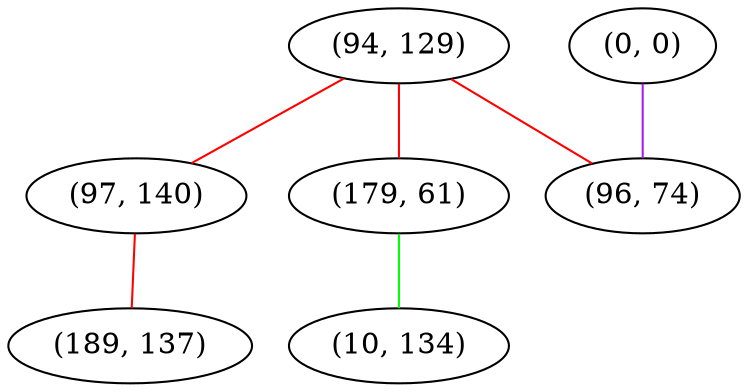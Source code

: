 graph "" {
"(94, 129)";
"(0, 0)";
"(97, 140)";
"(179, 61)";
"(189, 137)";
"(10, 134)";
"(96, 74)";
"(94, 129)" -- "(96, 74)"  [color=red, key=0, weight=1];
"(94, 129)" -- "(97, 140)"  [color=red, key=0, weight=1];
"(94, 129)" -- "(179, 61)"  [color=red, key=0, weight=1];
"(0, 0)" -- "(96, 74)"  [color=purple, key=0, weight=4];
"(97, 140)" -- "(189, 137)"  [color=red, key=0, weight=1];
"(179, 61)" -- "(10, 134)"  [color=green, key=0, weight=2];
}
